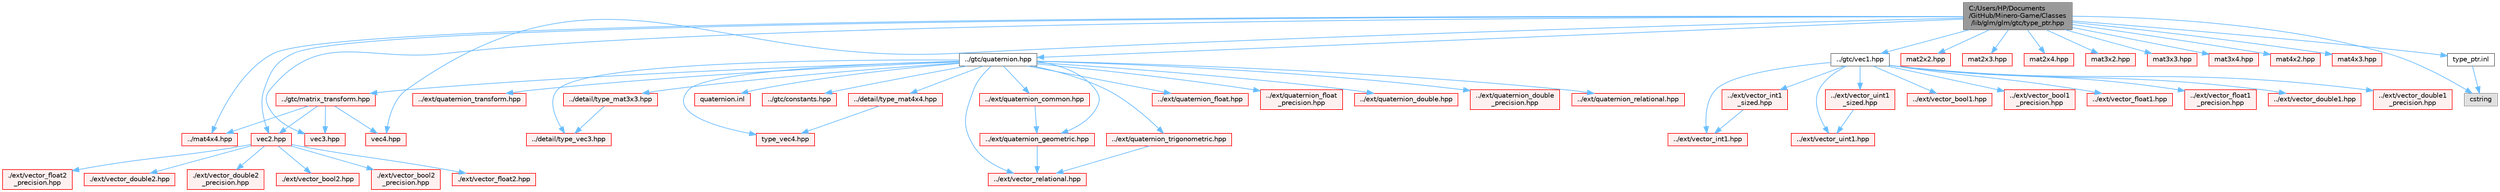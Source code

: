 digraph "C:/Users/HP/Documents/GitHub/Minero-Game/Classes/lib/glm/glm/gtc/type_ptr.hpp"
{
 // LATEX_PDF_SIZE
  bgcolor="transparent";
  edge [fontname=Helvetica,fontsize=10,labelfontname=Helvetica,labelfontsize=10];
  node [fontname=Helvetica,fontsize=10,shape=box,height=0.2,width=0.4];
  Node1 [id="Node000001",label="C:/Users/HP/Documents\l/GitHub/Minero-Game/Classes\l/lib/glm/glm/gtc/type_ptr.hpp",height=0.2,width=0.4,color="gray40", fillcolor="grey60", style="filled", fontcolor="black",tooltip=" "];
  Node1 -> Node2 [id="edge123_Node000001_Node000002",color="steelblue1",style="solid",tooltip=" "];
  Node2 [id="Node000002",label="../gtc/quaternion.hpp",height=0.2,width=0.4,color="grey40", fillcolor="white", style="filled",URL="$_classes_2lib_2glm_2glm_2gtc_2quaternion_8hpp.html",tooltip=" "];
  Node2 -> Node3 [id="edge124_Node000002_Node000003",color="steelblue1",style="solid",tooltip=" "];
  Node3 [id="Node000003",label="../gtc/constants.hpp",height=0.2,width=0.4,color="red", fillcolor="#FFF0F0", style="filled",URL="$_classes_2lib_2glm_2glm_2gtc_2constants_8hpp.html",tooltip=" "];
  Node2 -> Node12 [id="edge125_Node000002_Node000012",color="steelblue1",style="solid",tooltip=" "];
  Node12 [id="Node000012",label="../gtc/matrix_transform.hpp",height=0.2,width=0.4,color="red", fillcolor="#FFF0F0", style="filled",URL="$_classes_2lib_2glm_2glm_2gtc_2matrix__transform_8hpp.html",tooltip=" "];
  Node12 -> Node13 [id="edge126_Node000012_Node000013",color="steelblue1",style="solid",tooltip=" "];
  Node13 [id="Node000013",label="../mat4x4.hpp",height=0.2,width=0.4,color="red", fillcolor="#FFF0F0", style="filled",URL="$_classes_2lib_2glm_2glm_2mat4x4_8hpp.html",tooltip=" "];
  Node12 -> Node22 [id="edge127_Node000012_Node000022",color="steelblue1",style="solid",tooltip=" "];
  Node22 [id="Node000022",label="vec2.hpp",height=0.2,width=0.4,color="red", fillcolor="#FFF0F0", style="filled",URL="$_classes_2lib_2glm_2glm_2vec2_8hpp.html",tooltip=" "];
  Node22 -> Node23 [id="edge128_Node000022_Node000023",color="steelblue1",style="solid",tooltip=" "];
  Node23 [id="Node000023",label="./ext/vector_bool2.hpp",height=0.2,width=0.4,color="red", fillcolor="#FFF0F0", style="filled",URL="$_classes_2lib_2glm_2glm_2ext_2vector__bool2_8hpp.html",tooltip=" "];
  Node22 -> Node26 [id="edge129_Node000022_Node000026",color="steelblue1",style="solid",tooltip=" "];
  Node26 [id="Node000026",label="./ext/vector_bool2\l_precision.hpp",height=0.2,width=0.4,color="red", fillcolor="#FFF0F0", style="filled",URL="$_classes_2lib_2glm_2glm_2ext_2vector__bool2__precision_8hpp.html",tooltip=" "];
  Node22 -> Node27 [id="edge130_Node000022_Node000027",color="steelblue1",style="solid",tooltip=" "];
  Node27 [id="Node000027",label="./ext/vector_float2.hpp",height=0.2,width=0.4,color="red", fillcolor="#FFF0F0", style="filled",URL="$_classes_2lib_2glm_2glm_2ext_2vector__float2_8hpp.html",tooltip=" "];
  Node22 -> Node28 [id="edge131_Node000022_Node000028",color="steelblue1",style="solid",tooltip=" "];
  Node28 [id="Node000028",label="./ext/vector_float2\l_precision.hpp",height=0.2,width=0.4,color="red", fillcolor="#FFF0F0", style="filled",URL="$_classes_2lib_2glm_2glm_2ext_2vector__float2__precision_8hpp.html",tooltip=" "];
  Node22 -> Node29 [id="edge132_Node000022_Node000029",color="steelblue1",style="solid",tooltip=" "];
  Node29 [id="Node000029",label="./ext/vector_double2.hpp",height=0.2,width=0.4,color="red", fillcolor="#FFF0F0", style="filled",URL="$_classes_2lib_2glm_2glm_2ext_2vector__double2_8hpp.html",tooltip=" "];
  Node22 -> Node30 [id="edge133_Node000022_Node000030",color="steelblue1",style="solid",tooltip=" "];
  Node30 [id="Node000030",label="./ext/vector_double2\l_precision.hpp",height=0.2,width=0.4,color="red", fillcolor="#FFF0F0", style="filled",URL="$_classes_2lib_2glm_2glm_2ext_2vector__double2__precision_8hpp.html",tooltip=" "];
  Node12 -> Node37 [id="edge134_Node000012_Node000037",color="steelblue1",style="solid",tooltip=" "];
  Node37 [id="Node000037",label="vec3.hpp",height=0.2,width=0.4,color="red", fillcolor="#FFF0F0", style="filled",URL="$_classes_2lib_2glm_2glm_2vec3_8hpp.html",tooltip=" "];
  Node12 -> Node50 [id="edge135_Node000012_Node000050",color="steelblue1",style="solid",tooltip=" "];
  Node50 [id="Node000050",label="vec4.hpp",height=0.2,width=0.4,color="red", fillcolor="#FFF0F0", style="filled",URL="$_classes_2lib_2glm_2glm_2vec4_8hpp.html",tooltip=" "];
  Node2 -> Node146 [id="edge136_Node000002_Node000146",color="steelblue1",style="solid",tooltip=" "];
  Node146 [id="Node000146",label="../ext/vector_relational.hpp",height=0.2,width=0.4,color="red", fillcolor="#FFF0F0", style="filled",URL="$_classes_2lib_2glm_2glm_2ext_2vector__relational_8hpp.html",tooltip=" "];
  Node2 -> Node149 [id="edge137_Node000002_Node000149",color="steelblue1",style="solid",tooltip=" "];
  Node149 [id="Node000149",label="../ext/quaternion_common.hpp",height=0.2,width=0.4,color="red", fillcolor="#FFF0F0", style="filled",URL="$_classes_2lib_2glm_2glm_2ext_2quaternion__common_8hpp.html",tooltip=" "];
  Node149 -> Node150 [id="edge138_Node000149_Node000150",color="steelblue1",style="solid",tooltip=" "];
  Node150 [id="Node000150",label="../ext/quaternion_geometric.hpp",height=0.2,width=0.4,color="red", fillcolor="#FFF0F0", style="filled",URL="$_classes_2lib_2glm_2glm_2ext_2quaternion__geometric_8hpp.html",tooltip=" "];
  Node150 -> Node146 [id="edge139_Node000150_Node000146",color="steelblue1",style="solid",tooltip=" "];
  Node2 -> Node154 [id="edge140_Node000002_Node000154",color="steelblue1",style="solid",tooltip=" "];
  Node154 [id="Node000154",label="../ext/quaternion_float.hpp",height=0.2,width=0.4,color="red", fillcolor="#FFF0F0", style="filled",URL="$_classes_2lib_2glm_2glm_2ext_2quaternion__float_8hpp.html",tooltip=" "];
  Node2 -> Node159 [id="edge141_Node000002_Node000159",color="steelblue1",style="solid",tooltip=" "];
  Node159 [id="Node000159",label="../ext/quaternion_float\l_precision.hpp",height=0.2,width=0.4,color="red", fillcolor="#FFF0F0", style="filled",URL="$_classes_2lib_2glm_2glm_2ext_2quaternion__float__precision_8hpp.html",tooltip=" "];
  Node2 -> Node160 [id="edge142_Node000002_Node000160",color="steelblue1",style="solid",tooltip=" "];
  Node160 [id="Node000160",label="../ext/quaternion_double.hpp",height=0.2,width=0.4,color="red", fillcolor="#FFF0F0", style="filled",URL="$_classes_2lib_2glm_2glm_2ext_2quaternion__double_8hpp.html",tooltip=" "];
  Node2 -> Node161 [id="edge143_Node000002_Node000161",color="steelblue1",style="solid",tooltip=" "];
  Node161 [id="Node000161",label="../ext/quaternion_double\l_precision.hpp",height=0.2,width=0.4,color="red", fillcolor="#FFF0F0", style="filled",URL="$_classes_2lib_2glm_2glm_2ext_2quaternion__double__precision_8hpp.html",tooltip=" "];
  Node2 -> Node156 [id="edge144_Node000002_Node000156",color="steelblue1",style="solid",tooltip=" "];
  Node156 [id="Node000156",label="../ext/quaternion_relational.hpp",height=0.2,width=0.4,color="red", fillcolor="#FFF0F0", style="filled",URL="$_classes_2lib_2glm_2glm_2ext_2quaternion__relational_8hpp.html",tooltip=" "];
  Node2 -> Node150 [id="edge145_Node000002_Node000150",color="steelblue1",style="solid",tooltip=" "];
  Node2 -> Node162 [id="edge146_Node000002_Node000162",color="steelblue1",style="solid",tooltip=" "];
  Node162 [id="Node000162",label="../ext/quaternion_trigonometric.hpp",height=0.2,width=0.4,color="red", fillcolor="#FFF0F0", style="filled",URL="$_classes_2lib_2glm_2glm_2ext_2quaternion__trigonometric_8hpp.html",tooltip=" "];
  Node162 -> Node146 [id="edge147_Node000162_Node000146",color="steelblue1",style="solid",tooltip=" "];
  Node2 -> Node164 [id="edge148_Node000002_Node000164",color="steelblue1",style="solid",tooltip=" "];
  Node164 [id="Node000164",label="../ext/quaternion_transform.hpp",height=0.2,width=0.4,color="red", fillcolor="#FFF0F0", style="filled",URL="$_classes_2lib_2glm_2glm_2ext_2quaternion__transform_8hpp.html",tooltip=" "];
  Node2 -> Node91 [id="edge149_Node000002_Node000091",color="steelblue1",style="solid",tooltip=" "];
  Node91 [id="Node000091",label="../detail/type_mat3x3.hpp",height=0.2,width=0.4,color="red", fillcolor="#FFF0F0", style="filled",URL="$_classes_2lib_2glm_2glm_2detail_2type__mat3x3_8hpp.html",tooltip=" "];
  Node91 -> Node39 [id="edge150_Node000091_Node000039",color="steelblue1",style="solid",tooltip=" "];
  Node39 [id="Node000039",label="../detail/type_vec3.hpp",height=0.2,width=0.4,color="red", fillcolor="#FFF0F0", style="filled",URL="$_classes_2lib_2glm_2glm_2detail_2type__vec3_8hpp.html",tooltip=" "];
  Node2 -> Node15 [id="edge151_Node000002_Node000015",color="steelblue1",style="solid",tooltip=" "];
  Node15 [id="Node000015",label="../detail/type_mat4x4.hpp",height=0.2,width=0.4,color="red", fillcolor="#FFF0F0", style="filled",URL="$_classes_2lib_2glm_2glm_2detail_2type__mat4x4_8hpp.html",tooltip=" "];
  Node15 -> Node16 [id="edge152_Node000015_Node000016",color="steelblue1",style="solid",tooltip=" "];
  Node16 [id="Node000016",label="type_vec4.hpp",height=0.2,width=0.4,color="red", fillcolor="#FFF0F0", style="filled",URL="$_classes_2lib_2glm_2glm_2detail_2type__vec4_8hpp.html",tooltip=" "];
  Node2 -> Node39 [id="edge153_Node000002_Node000039",color="steelblue1",style="solid",tooltip=" "];
  Node2 -> Node16 [id="edge154_Node000002_Node000016",color="steelblue1",style="solid",tooltip=" "];
  Node2 -> Node166 [id="edge155_Node000002_Node000166",color="steelblue1",style="solid",tooltip=" "];
  Node166 [id="Node000166",label="quaternion.inl",height=0.2,width=0.4,color="red", fillcolor="#FFF0F0", style="filled",URL="$_classes_2lib_2glm_2glm_2gtc_2quaternion_8inl.html",tooltip=" "];
  Node1 -> Node169 [id="edge156_Node000001_Node000169",color="steelblue1",style="solid",tooltip=" "];
  Node169 [id="Node000169",label="../gtc/vec1.hpp",height=0.2,width=0.4,color="grey40", fillcolor="white", style="filled",URL="$_classes_2lib_2glm_2glm_2gtc_2vec1_8hpp.html",tooltip=" "];
  Node169 -> Node170 [id="edge157_Node000169_Node000170",color="steelblue1",style="solid",tooltip=" "];
  Node170 [id="Node000170",label="../ext/vector_bool1.hpp",height=0.2,width=0.4,color="red", fillcolor="#FFF0F0", style="filled",URL="$_classes_2lib_2glm_2glm_2ext_2vector__bool1_8hpp.html",tooltip=" "];
  Node169 -> Node171 [id="edge158_Node000169_Node000171",color="steelblue1",style="solid",tooltip=" "];
  Node171 [id="Node000171",label="../ext/vector_bool1\l_precision.hpp",height=0.2,width=0.4,color="red", fillcolor="#FFF0F0", style="filled",URL="$_classes_2lib_2glm_2glm_2ext_2vector__bool1__precision_8hpp.html",tooltip=" "];
  Node169 -> Node172 [id="edge159_Node000169_Node000172",color="steelblue1",style="solid",tooltip=" "];
  Node172 [id="Node000172",label="../ext/vector_float1.hpp",height=0.2,width=0.4,color="red", fillcolor="#FFF0F0", style="filled",URL="$_classes_2lib_2glm_2glm_2ext_2vector__float1_8hpp.html",tooltip=" "];
  Node169 -> Node173 [id="edge160_Node000169_Node000173",color="steelblue1",style="solid",tooltip=" "];
  Node173 [id="Node000173",label="../ext/vector_float1\l_precision.hpp",height=0.2,width=0.4,color="red", fillcolor="#FFF0F0", style="filled",URL="$_classes_2lib_2glm_2glm_2ext_2vector__float1__precision_8hpp.html",tooltip=" "];
  Node169 -> Node174 [id="edge161_Node000169_Node000174",color="steelblue1",style="solid",tooltip=" "];
  Node174 [id="Node000174",label="../ext/vector_double1.hpp",height=0.2,width=0.4,color="red", fillcolor="#FFF0F0", style="filled",URL="$_classes_2lib_2glm_2glm_2ext_2vector__double1_8hpp.html",tooltip=" "];
  Node169 -> Node175 [id="edge162_Node000169_Node000175",color="steelblue1",style="solid",tooltip=" "];
  Node175 [id="Node000175",label="../ext/vector_double1\l_precision.hpp",height=0.2,width=0.4,color="red", fillcolor="#FFF0F0", style="filled",URL="$_classes_2lib_2glm_2glm_2ext_2vector__double1__precision_8hpp.html",tooltip=" "];
  Node169 -> Node176 [id="edge163_Node000169_Node000176",color="steelblue1",style="solid",tooltip=" "];
  Node176 [id="Node000176",label="../ext/vector_int1.hpp",height=0.2,width=0.4,color="red", fillcolor="#FFF0F0", style="filled",URL="$_classes_2lib_2glm_2glm_2ext_2vector__int1_8hpp.html",tooltip=" "];
  Node169 -> Node177 [id="edge164_Node000169_Node000177",color="steelblue1",style="solid",tooltip=" "];
  Node177 [id="Node000177",label="../ext/vector_int1\l_sized.hpp",height=0.2,width=0.4,color="red", fillcolor="#FFF0F0", style="filled",URL="$_classes_2lib_2glm_2glm_2ext_2vector__int1__sized_8hpp.html",tooltip=" "];
  Node177 -> Node176 [id="edge165_Node000177_Node000176",color="steelblue1",style="solid",tooltip=" "];
  Node169 -> Node178 [id="edge166_Node000169_Node000178",color="steelblue1",style="solid",tooltip=" "];
  Node178 [id="Node000178",label="../ext/vector_uint1.hpp",height=0.2,width=0.4,color="red", fillcolor="#FFF0F0", style="filled",URL="$_classes_2lib_2glm_2glm_2ext_2vector__uint1_8hpp.html",tooltip=" "];
  Node169 -> Node179 [id="edge167_Node000169_Node000179",color="steelblue1",style="solid",tooltip=" "];
  Node179 [id="Node000179",label="../ext/vector_uint1\l_sized.hpp",height=0.2,width=0.4,color="red", fillcolor="#FFF0F0", style="filled",URL="$_classes_2lib_2glm_2glm_2ext_2vector__uint1__sized_8hpp.html",tooltip=" "];
  Node179 -> Node178 [id="edge168_Node000179_Node000178",color="steelblue1",style="solid",tooltip=" "];
  Node1 -> Node22 [id="edge169_Node000001_Node000022",color="steelblue1",style="solid",tooltip=" "];
  Node1 -> Node37 [id="edge170_Node000001_Node000037",color="steelblue1",style="solid",tooltip=" "];
  Node1 -> Node50 [id="edge171_Node000001_Node000050",color="steelblue1",style="solid",tooltip=" "];
  Node1 -> Node61 [id="edge172_Node000001_Node000061",color="steelblue1",style="solid",tooltip=" "];
  Node61 [id="Node000061",label="mat2x2.hpp",height=0.2,width=0.4,color="red", fillcolor="#FFF0F0", style="filled",URL="$_classes_2lib_2glm_2glm_2mat2x2_8hpp.html",tooltip=" "];
  Node1 -> Node68 [id="edge173_Node000001_Node000068",color="steelblue1",style="solid",tooltip=" "];
  Node68 [id="Node000068",label="mat2x3.hpp",height=0.2,width=0.4,color="red", fillcolor="#FFF0F0", style="filled",URL="$_classes_2lib_2glm_2glm_2mat2x3_8hpp.html",tooltip=" "];
  Node1 -> Node75 [id="edge174_Node000001_Node000075",color="steelblue1",style="solid",tooltip=" "];
  Node75 [id="Node000075",label="mat2x4.hpp",height=0.2,width=0.4,color="red", fillcolor="#FFF0F0", style="filled",URL="$_classes_2lib_2glm_2glm_2mat2x4_8hpp.html",tooltip=" "];
  Node1 -> Node82 [id="edge175_Node000001_Node000082",color="steelblue1",style="solid",tooltip=" "];
  Node82 [id="Node000082",label="mat3x2.hpp",height=0.2,width=0.4,color="red", fillcolor="#FFF0F0", style="filled",URL="$_classes_2lib_2glm_2glm_2mat3x2_8hpp.html",tooltip=" "];
  Node1 -> Node89 [id="edge176_Node000001_Node000089",color="steelblue1",style="solid",tooltip=" "];
  Node89 [id="Node000089",label="mat3x3.hpp",height=0.2,width=0.4,color="red", fillcolor="#FFF0F0", style="filled",URL="$_classes_2lib_2glm_2glm_2mat3x3_8hpp.html",tooltip=" "];
  Node1 -> Node96 [id="edge177_Node000001_Node000096",color="steelblue1",style="solid",tooltip=" "];
  Node96 [id="Node000096",label="mat3x4.hpp",height=0.2,width=0.4,color="red", fillcolor="#FFF0F0", style="filled",URL="$_classes_2lib_2glm_2glm_2mat3x4_8hpp.html",tooltip=" "];
  Node1 -> Node103 [id="edge178_Node000001_Node000103",color="steelblue1",style="solid",tooltip=" "];
  Node103 [id="Node000103",label="mat4x2.hpp",height=0.2,width=0.4,color="red", fillcolor="#FFF0F0", style="filled",URL="$_classes_2lib_2glm_2glm_2mat4x2_8hpp.html",tooltip=" "];
  Node1 -> Node110 [id="edge179_Node000001_Node000110",color="steelblue1",style="solid",tooltip=" "];
  Node110 [id="Node000110",label="mat4x3.hpp",height=0.2,width=0.4,color="red", fillcolor="#FFF0F0", style="filled",URL="$_classes_2lib_2glm_2glm_2mat4x3_8hpp.html",tooltip=" "];
  Node1 -> Node13 [id="edge180_Node000001_Node000013",color="steelblue1",style="solid",tooltip=" "];
  Node1 -> Node180 [id="edge181_Node000001_Node000180",color="steelblue1",style="solid",tooltip=" "];
  Node180 [id="Node000180",label="cstring",height=0.2,width=0.4,color="grey60", fillcolor="#E0E0E0", style="filled",tooltip=" "];
  Node1 -> Node181 [id="edge182_Node000001_Node000181",color="steelblue1",style="solid",tooltip=" "];
  Node181 [id="Node000181",label="type_ptr.inl",height=0.2,width=0.4,color="grey40", fillcolor="white", style="filled",URL="$_classes_2lib_2glm_2glm_2gtc_2type__ptr_8inl.html",tooltip=" "];
  Node181 -> Node180 [id="edge183_Node000181_Node000180",color="steelblue1",style="solid",tooltip=" "];
}
